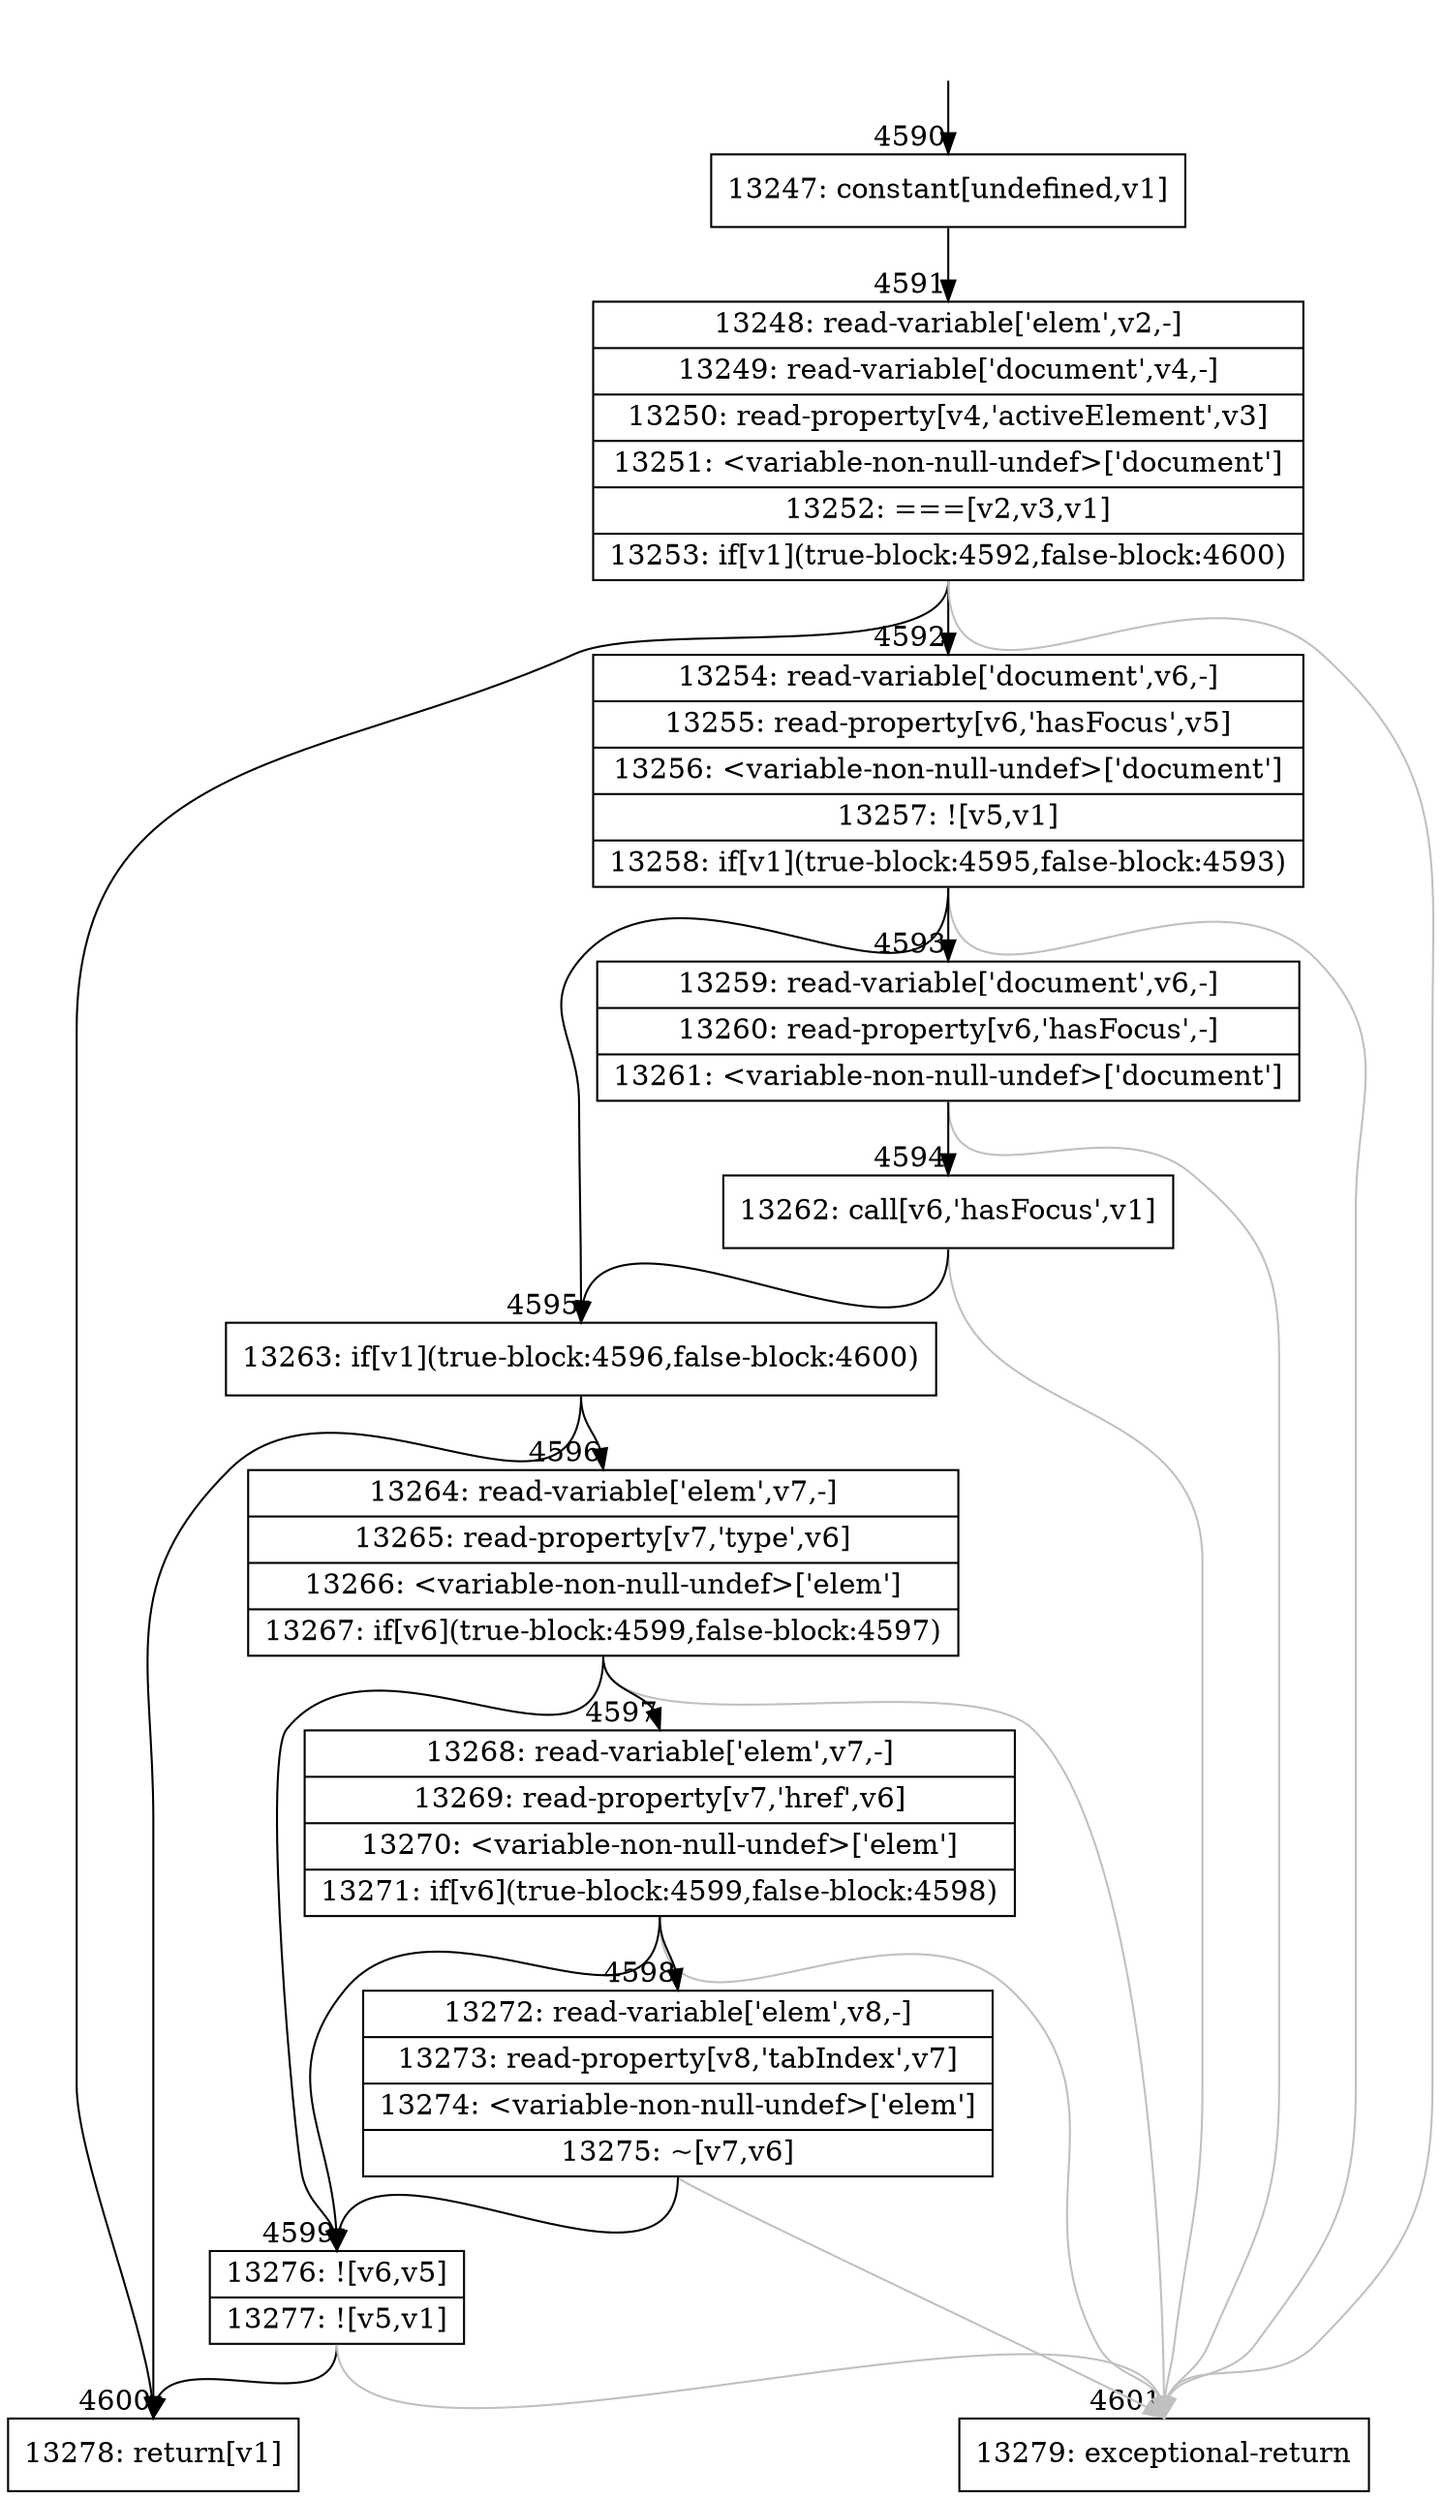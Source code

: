 digraph {
rankdir="TD"
BB_entry300[shape=none,label=""];
BB_entry300 -> BB4590 [tailport=s, headport=n, headlabel="    4590"]
BB4590 [shape=record label="{13247: constant[undefined,v1]}" ] 
BB4590 -> BB4591 [tailport=s, headport=n, headlabel="      4591"]
BB4591 [shape=record label="{13248: read-variable['elem',v2,-]|13249: read-variable['document',v4,-]|13250: read-property[v4,'activeElement',v3]|13251: \<variable-non-null-undef\>['document']|13252: ===[v2,v3,v1]|13253: if[v1](true-block:4592,false-block:4600)}" ] 
BB4591 -> BB4600 [tailport=s, headport=n, headlabel="      4600"]
BB4591 -> BB4592 [tailport=s, headport=n, headlabel="      4592"]
BB4591 -> BB4601 [tailport=s, headport=n, color=gray, headlabel="      4601"]
BB4592 [shape=record label="{13254: read-variable['document',v6,-]|13255: read-property[v6,'hasFocus',v5]|13256: \<variable-non-null-undef\>['document']|13257: ![v5,v1]|13258: if[v1](true-block:4595,false-block:4593)}" ] 
BB4592 -> BB4595 [tailport=s, headport=n, headlabel="      4595"]
BB4592 -> BB4593 [tailport=s, headport=n, headlabel="      4593"]
BB4592 -> BB4601 [tailport=s, headport=n, color=gray]
BB4593 [shape=record label="{13259: read-variable['document',v6,-]|13260: read-property[v6,'hasFocus',-]|13261: \<variable-non-null-undef\>['document']}" ] 
BB4593 -> BB4594 [tailport=s, headport=n, headlabel="      4594"]
BB4593 -> BB4601 [tailport=s, headport=n, color=gray]
BB4594 [shape=record label="{13262: call[v6,'hasFocus',v1]}" ] 
BB4594 -> BB4595 [tailport=s, headport=n]
BB4594 -> BB4601 [tailport=s, headport=n, color=gray]
BB4595 [shape=record label="{13263: if[v1](true-block:4596,false-block:4600)}" ] 
BB4595 -> BB4600 [tailport=s, headport=n]
BB4595 -> BB4596 [tailport=s, headport=n, headlabel="      4596"]
BB4596 [shape=record label="{13264: read-variable['elem',v7,-]|13265: read-property[v7,'type',v6]|13266: \<variable-non-null-undef\>['elem']|13267: if[v6](true-block:4599,false-block:4597)}" ] 
BB4596 -> BB4599 [tailport=s, headport=n, headlabel="      4599"]
BB4596 -> BB4597 [tailport=s, headport=n, headlabel="      4597"]
BB4596 -> BB4601 [tailport=s, headport=n, color=gray]
BB4597 [shape=record label="{13268: read-variable['elem',v7,-]|13269: read-property[v7,'href',v6]|13270: \<variable-non-null-undef\>['elem']|13271: if[v6](true-block:4599,false-block:4598)}" ] 
BB4597 -> BB4599 [tailport=s, headport=n]
BB4597 -> BB4598 [tailport=s, headport=n, headlabel="      4598"]
BB4597 -> BB4601 [tailport=s, headport=n, color=gray]
BB4598 [shape=record label="{13272: read-variable['elem',v8,-]|13273: read-property[v8,'tabIndex',v7]|13274: \<variable-non-null-undef\>['elem']|13275: ~[v7,v6]}" ] 
BB4598 -> BB4599 [tailport=s, headport=n]
BB4598 -> BB4601 [tailport=s, headport=n, color=gray]
BB4599 [shape=record label="{13276: ![v6,v5]|13277: ![v5,v1]}" ] 
BB4599 -> BB4600 [tailport=s, headport=n]
BB4599 -> BB4601 [tailport=s, headport=n, color=gray]
BB4600 [shape=record label="{13278: return[v1]}" ] 
BB4601 [shape=record label="{13279: exceptional-return}" ] 
}
